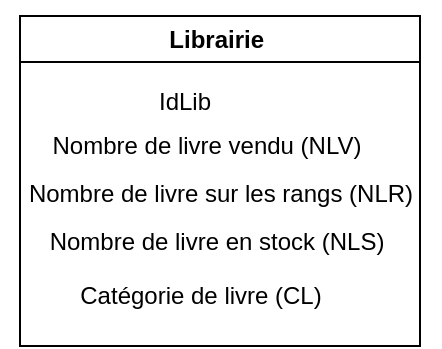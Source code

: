 <mxfile version="20.8.5" type="github">
  <diagram id="C5RBs43oDa-KdzZeNtuy" name="Page-1">
    <mxGraphModel dx="756" dy="440" grid="1" gridSize="10" guides="1" tooltips="1" connect="1" arrows="1" fold="1" page="1" pageScale="1" pageWidth="827" pageHeight="1169" math="0" shadow="0">
      <root>
        <mxCell id="WIyWlLk6GJQsqaUBKTNV-0" />
        <mxCell id="WIyWlLk6GJQsqaUBKTNV-1" parent="WIyWlLk6GJQsqaUBKTNV-0" />
        <mxCell id="kNG4grC75QlbrtCjjNvb-0" value="&lt;p class=&quot;MsoNormal&quot;&gt;Librairie&amp;nbsp;&lt;/p&gt;" style="swimlane;whiteSpace=wrap;html=1;" vertex="1" parent="WIyWlLk6GJQsqaUBKTNV-1">
          <mxGeometry x="80" y="95" width="200" height="165" as="geometry" />
        </mxCell>
        <mxCell id="kNG4grC75QlbrtCjjNvb-2" value="&lt;p class=&quot;MsoNormal&quot;&gt;Nombre de livre vendu (NLV)&lt;/p&gt;" style="text;html=1;align=center;verticalAlign=middle;resizable=0;points=[];autosize=1;strokeColor=none;fillColor=none;" vertex="1" parent="kNG4grC75QlbrtCjjNvb-0">
          <mxGeometry x="3" y="40" width="180" height="50" as="geometry" />
        </mxCell>
        <mxCell id="kNG4grC75QlbrtCjjNvb-1" value="&lt;p class=&quot;MsoNormal&quot;&gt;IdLib&lt;/p&gt;" style="text;html=1;align=center;verticalAlign=middle;resizable=0;points=[];autosize=1;strokeColor=none;fillColor=none;" vertex="1" parent="WIyWlLk6GJQsqaUBKTNV-1">
          <mxGeometry x="137" y="113" width="50" height="50" as="geometry" />
        </mxCell>
        <mxCell id="kNG4grC75QlbrtCjjNvb-3" value="&lt;p class=&quot;MsoNormal&quot;&gt;Nombre de livre sur les rangs (NLR)&lt;/p&gt;" style="text;html=1;align=center;verticalAlign=middle;resizable=0;points=[];autosize=1;strokeColor=none;fillColor=none;" vertex="1" parent="WIyWlLk6GJQsqaUBKTNV-1">
          <mxGeometry x="70" y="159" width="220" height="50" as="geometry" />
        </mxCell>
        <mxCell id="kNG4grC75QlbrtCjjNvb-4" value="&lt;p class=&quot;MsoNormal&quot;&gt;Nombre de livre en stock (NLS)&lt;/p&gt;" style="text;html=1;align=center;verticalAlign=middle;resizable=0;points=[];autosize=1;strokeColor=none;fillColor=none;" vertex="1" parent="WIyWlLk6GJQsqaUBKTNV-1">
          <mxGeometry x="83" y="183" width="190" height="50" as="geometry" />
        </mxCell>
        <mxCell id="kNG4grC75QlbrtCjjNvb-5" value="&lt;p class=&quot;MsoNormal&quot;&gt;Catégorie de livre (CL)&lt;/p&gt;" style="text;html=1;align=center;verticalAlign=middle;resizable=0;points=[];autosize=1;strokeColor=none;fillColor=none;" vertex="1" parent="WIyWlLk6GJQsqaUBKTNV-1">
          <mxGeometry x="100" y="210" width="140" height="50" as="geometry" />
        </mxCell>
      </root>
    </mxGraphModel>
  </diagram>
</mxfile>
